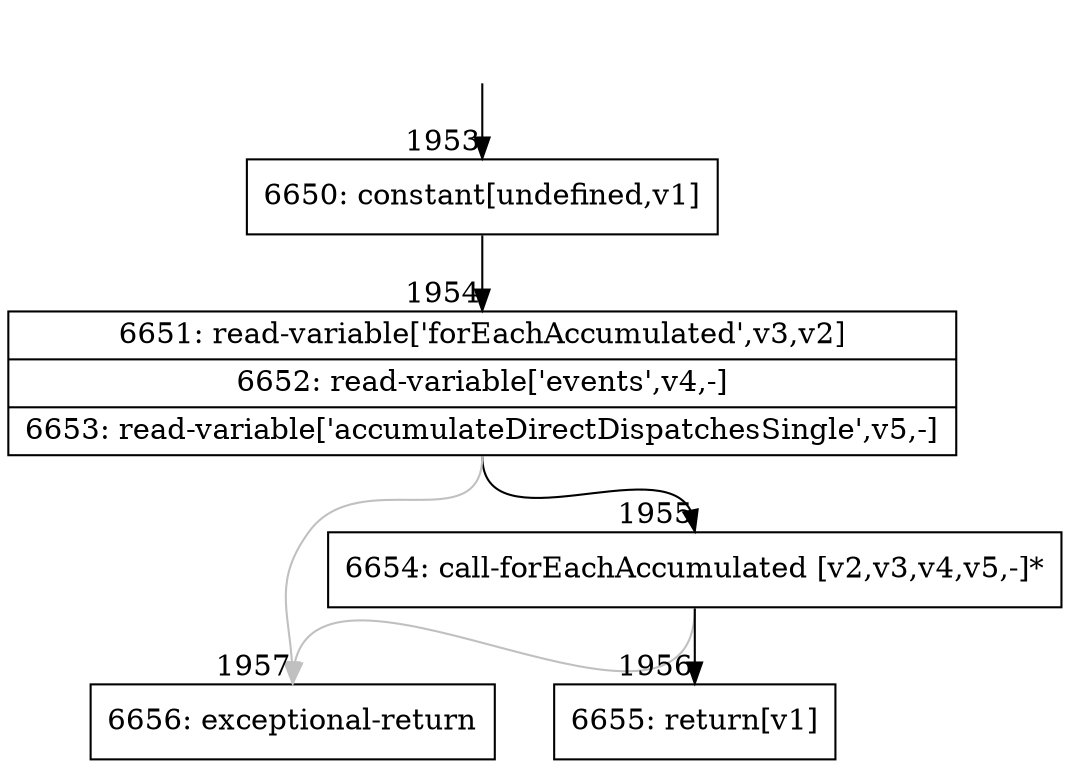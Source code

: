 digraph {
rankdir="TD"
BB_entry135[shape=none,label=""];
BB_entry135 -> BB1953 [tailport=s, headport=n, headlabel="    1953"]
BB1953 [shape=record label="{6650: constant[undefined,v1]}" ] 
BB1953 -> BB1954 [tailport=s, headport=n, headlabel="      1954"]
BB1954 [shape=record label="{6651: read-variable['forEachAccumulated',v3,v2]|6652: read-variable['events',v4,-]|6653: read-variable['accumulateDirectDispatchesSingle',v5,-]}" ] 
BB1954 -> BB1955 [tailport=s, headport=n, headlabel="      1955"]
BB1954 -> BB1957 [tailport=s, headport=n, color=gray, headlabel="      1957"]
BB1955 [shape=record label="{6654: call-forEachAccumulated [v2,v3,v4,v5,-]*}" ] 
BB1955 -> BB1956 [tailport=s, headport=n, headlabel="      1956"]
BB1955 -> BB1957 [tailport=s, headport=n, color=gray]
BB1956 [shape=record label="{6655: return[v1]}" ] 
BB1957 [shape=record label="{6656: exceptional-return}" ] 
//#$~ 3522
}
